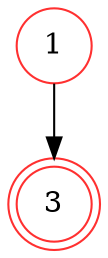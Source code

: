 digraph {   
    node [shape = doublecircle, color = firebrick1] 3 ;
    node [shape = circle];
    node [color= firebrick1];
    1 -> 3;	
}